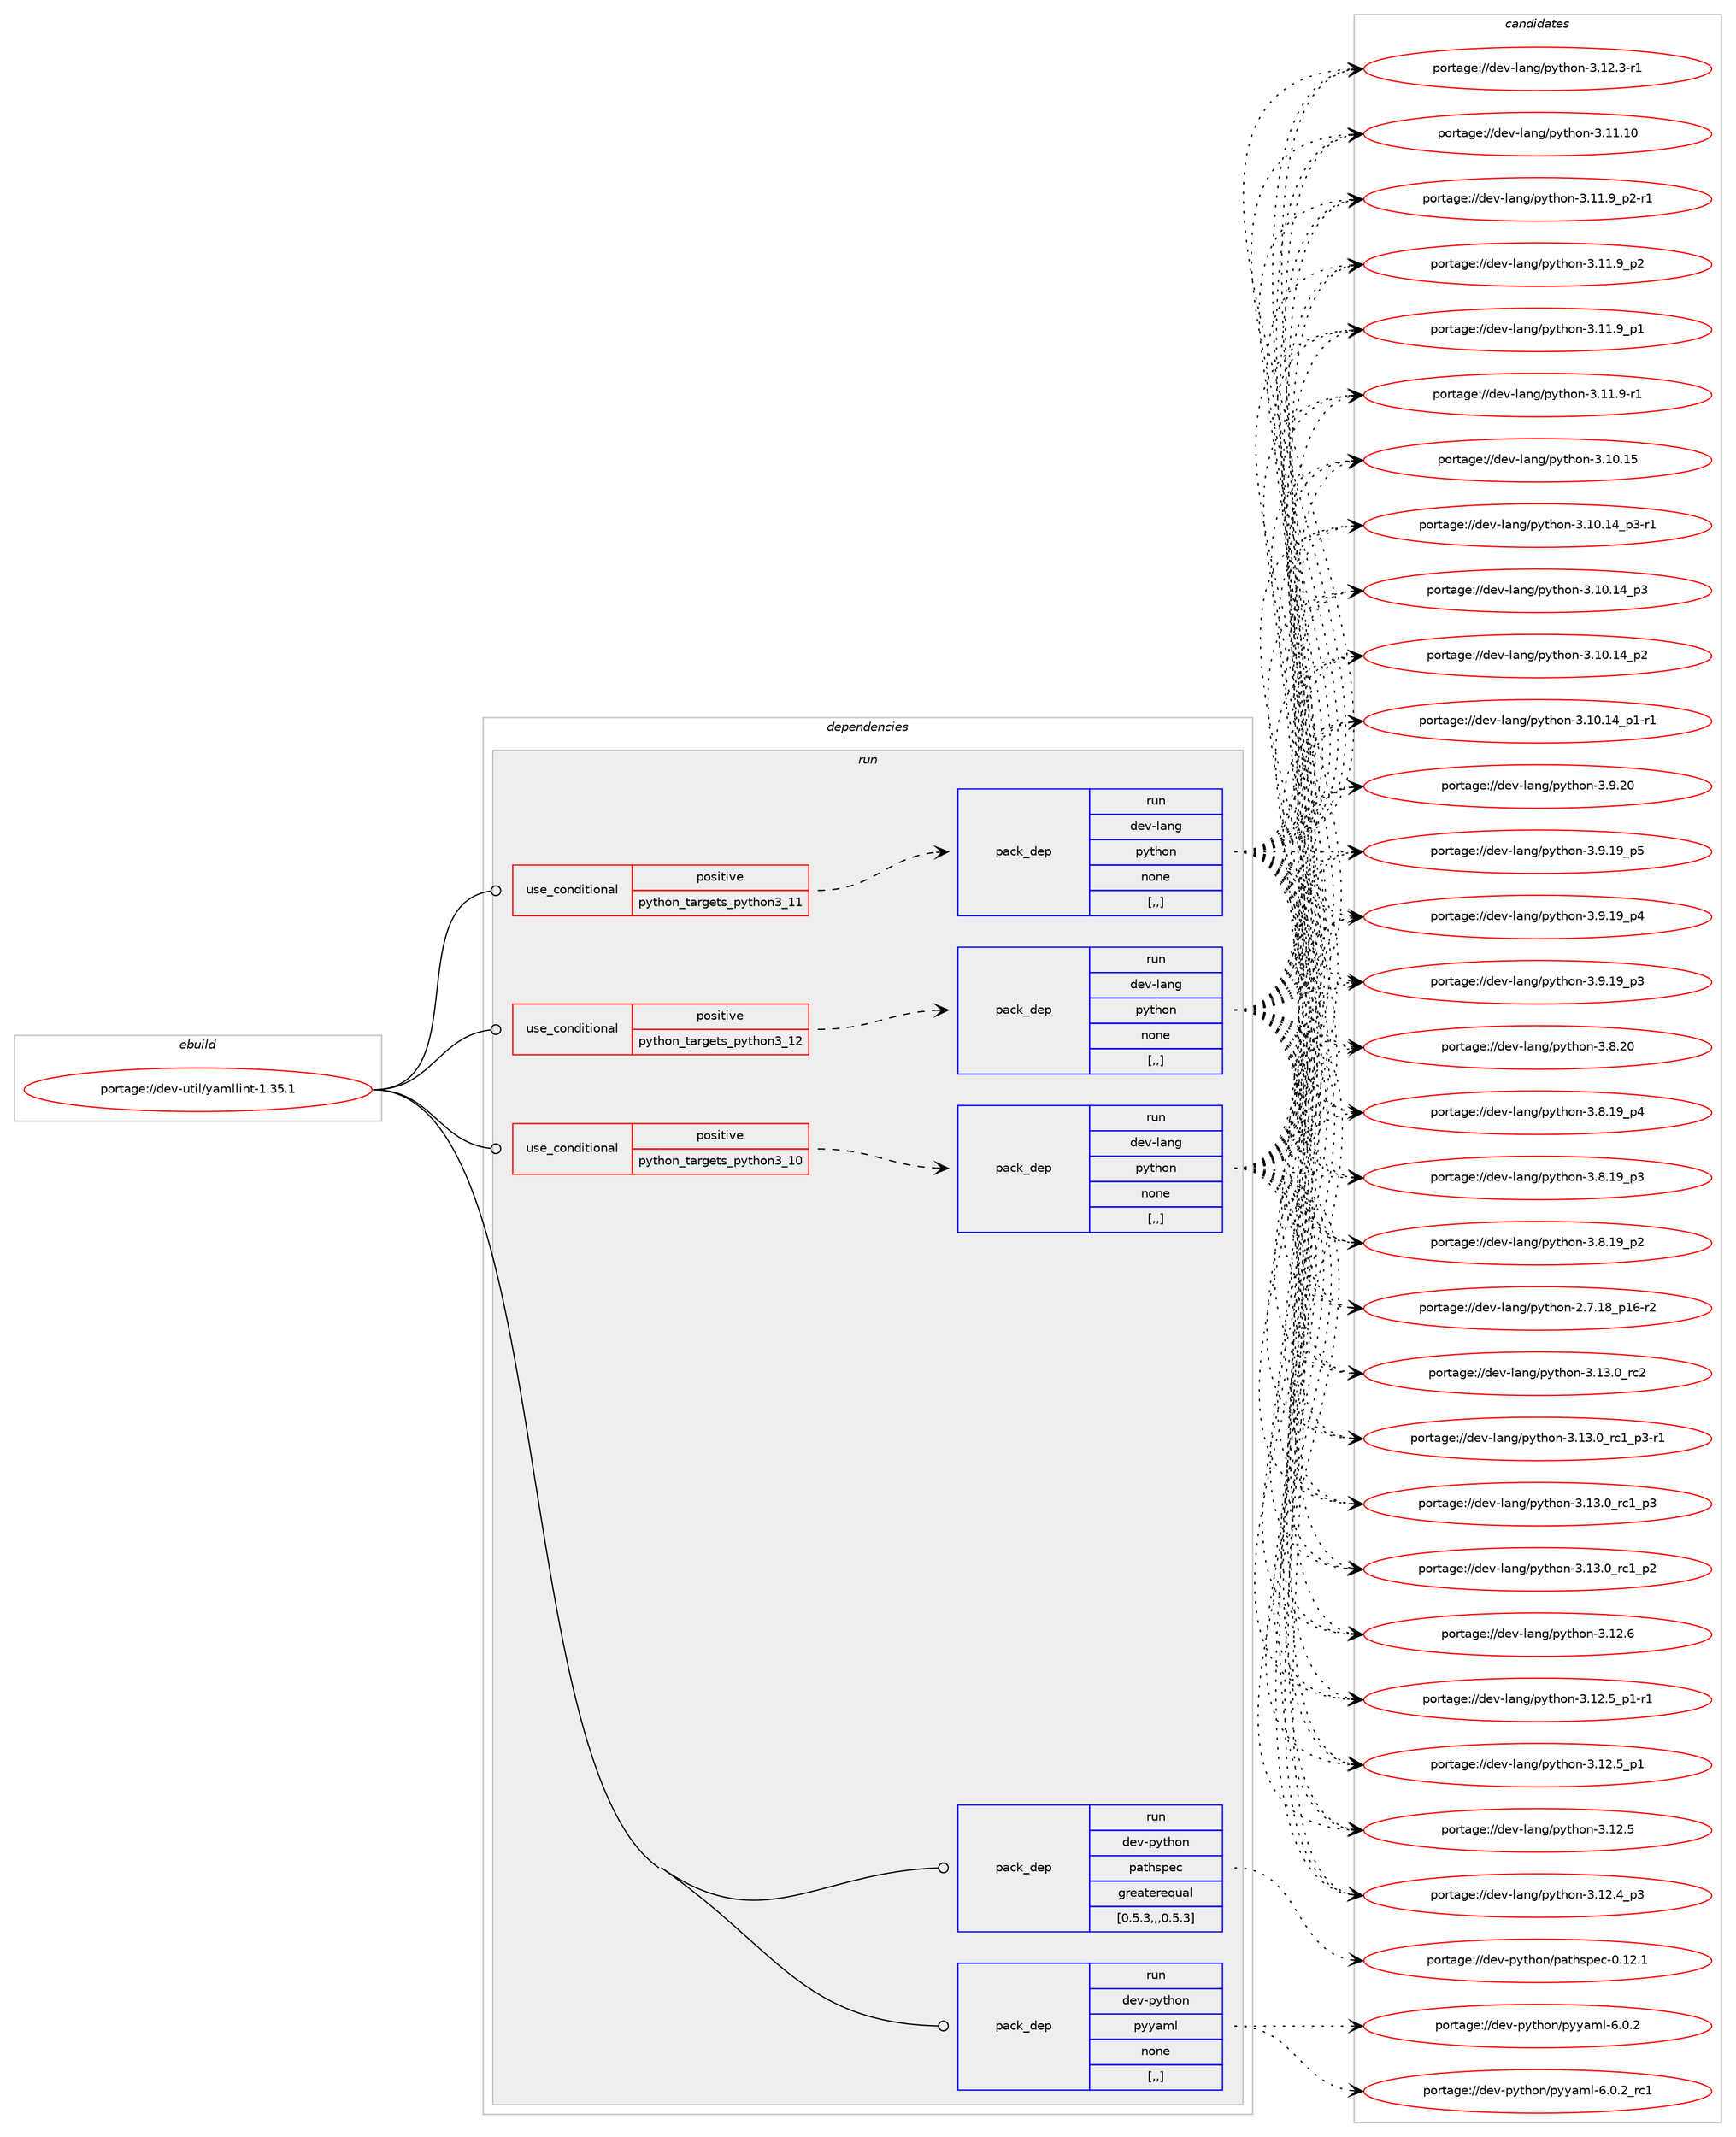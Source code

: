 digraph prolog {

# *************
# Graph options
# *************

newrank=true;
concentrate=true;
compound=true;
graph [rankdir=LR,fontname=Helvetica,fontsize=10,ranksep=1.5];#, ranksep=2.5, nodesep=0.2];
edge  [arrowhead=vee];
node  [fontname=Helvetica,fontsize=10];

# **********
# The ebuild
# **********

subgraph cluster_leftcol {
color=gray;
label=<<i>ebuild</i>>;
id [label="portage://dev-util/yamllint-1.35.1", color=red, width=4, href="../dev-util/yamllint-1.35.1.svg"];
}

# ****************
# The dependencies
# ****************

subgraph cluster_midcol {
color=gray;
label=<<i>dependencies</i>>;
subgraph cluster_compile {
fillcolor="#eeeeee";
style=filled;
label=<<i>compile</i>>;
}
subgraph cluster_compileandrun {
fillcolor="#eeeeee";
style=filled;
label=<<i>compile and run</i>>;
}
subgraph cluster_run {
fillcolor="#eeeeee";
style=filled;
label=<<i>run</i>>;
subgraph cond193311 {
dependency717229 [label=<<TABLE BORDER="0" CELLBORDER="1" CELLSPACING="0" CELLPADDING="4"><TR><TD ROWSPAN="3" CELLPADDING="10">use_conditional</TD></TR><TR><TD>positive</TD></TR><TR><TD>python_targets_python3_10</TD></TR></TABLE>>, shape=none, color=red];
subgraph pack518874 {
dependency717230 [label=<<TABLE BORDER="0" CELLBORDER="1" CELLSPACING="0" CELLPADDING="4" WIDTH="220"><TR><TD ROWSPAN="6" CELLPADDING="30">pack_dep</TD></TR><TR><TD WIDTH="110">run</TD></TR><TR><TD>dev-lang</TD></TR><TR><TD>python</TD></TR><TR><TD>none</TD></TR><TR><TD>[,,]</TD></TR></TABLE>>, shape=none, color=blue];
}
dependency717229:e -> dependency717230:w [weight=20,style="dashed",arrowhead="vee"];
}
id:e -> dependency717229:w [weight=20,style="solid",arrowhead="odot"];
subgraph cond193312 {
dependency717231 [label=<<TABLE BORDER="0" CELLBORDER="1" CELLSPACING="0" CELLPADDING="4"><TR><TD ROWSPAN="3" CELLPADDING="10">use_conditional</TD></TR><TR><TD>positive</TD></TR><TR><TD>python_targets_python3_11</TD></TR></TABLE>>, shape=none, color=red];
subgraph pack518875 {
dependency717232 [label=<<TABLE BORDER="0" CELLBORDER="1" CELLSPACING="0" CELLPADDING="4" WIDTH="220"><TR><TD ROWSPAN="6" CELLPADDING="30">pack_dep</TD></TR><TR><TD WIDTH="110">run</TD></TR><TR><TD>dev-lang</TD></TR><TR><TD>python</TD></TR><TR><TD>none</TD></TR><TR><TD>[,,]</TD></TR></TABLE>>, shape=none, color=blue];
}
dependency717231:e -> dependency717232:w [weight=20,style="dashed",arrowhead="vee"];
}
id:e -> dependency717231:w [weight=20,style="solid",arrowhead="odot"];
subgraph cond193313 {
dependency717233 [label=<<TABLE BORDER="0" CELLBORDER="1" CELLSPACING="0" CELLPADDING="4"><TR><TD ROWSPAN="3" CELLPADDING="10">use_conditional</TD></TR><TR><TD>positive</TD></TR><TR><TD>python_targets_python3_12</TD></TR></TABLE>>, shape=none, color=red];
subgraph pack518876 {
dependency717234 [label=<<TABLE BORDER="0" CELLBORDER="1" CELLSPACING="0" CELLPADDING="4" WIDTH="220"><TR><TD ROWSPAN="6" CELLPADDING="30">pack_dep</TD></TR><TR><TD WIDTH="110">run</TD></TR><TR><TD>dev-lang</TD></TR><TR><TD>python</TD></TR><TR><TD>none</TD></TR><TR><TD>[,,]</TD></TR></TABLE>>, shape=none, color=blue];
}
dependency717233:e -> dependency717234:w [weight=20,style="dashed",arrowhead="vee"];
}
id:e -> dependency717233:w [weight=20,style="solid",arrowhead="odot"];
subgraph pack518877 {
dependency717235 [label=<<TABLE BORDER="0" CELLBORDER="1" CELLSPACING="0" CELLPADDING="4" WIDTH="220"><TR><TD ROWSPAN="6" CELLPADDING="30">pack_dep</TD></TR><TR><TD WIDTH="110">run</TD></TR><TR><TD>dev-python</TD></TR><TR><TD>pathspec</TD></TR><TR><TD>greaterequal</TD></TR><TR><TD>[0.5.3,,,0.5.3]</TD></TR></TABLE>>, shape=none, color=blue];
}
id:e -> dependency717235:w [weight=20,style="solid",arrowhead="odot"];
subgraph pack518878 {
dependency717236 [label=<<TABLE BORDER="0" CELLBORDER="1" CELLSPACING="0" CELLPADDING="4" WIDTH="220"><TR><TD ROWSPAN="6" CELLPADDING="30">pack_dep</TD></TR><TR><TD WIDTH="110">run</TD></TR><TR><TD>dev-python</TD></TR><TR><TD>pyyaml</TD></TR><TR><TD>none</TD></TR><TR><TD>[,,]</TD></TR></TABLE>>, shape=none, color=blue];
}
id:e -> dependency717236:w [weight=20,style="solid",arrowhead="odot"];
}
}

# **************
# The candidates
# **************

subgraph cluster_choices {
rank=same;
color=gray;
label=<<i>candidates</i>>;

subgraph choice518874 {
color=black;
nodesep=1;
choice10010111845108971101034711212111610411111045514649514648951149950 [label="portage://dev-lang/python-3.13.0_rc2", color=red, width=4,href="../dev-lang/python-3.13.0_rc2.svg"];
choice1001011184510897110103471121211161041111104551464951464895114994995112514511449 [label="portage://dev-lang/python-3.13.0_rc1_p3-r1", color=red, width=4,href="../dev-lang/python-3.13.0_rc1_p3-r1.svg"];
choice100101118451089711010347112121116104111110455146495146489511499499511251 [label="portage://dev-lang/python-3.13.0_rc1_p3", color=red, width=4,href="../dev-lang/python-3.13.0_rc1_p3.svg"];
choice100101118451089711010347112121116104111110455146495146489511499499511250 [label="portage://dev-lang/python-3.13.0_rc1_p2", color=red, width=4,href="../dev-lang/python-3.13.0_rc1_p2.svg"];
choice10010111845108971101034711212111610411111045514649504654 [label="portage://dev-lang/python-3.12.6", color=red, width=4,href="../dev-lang/python-3.12.6.svg"];
choice1001011184510897110103471121211161041111104551464950465395112494511449 [label="portage://dev-lang/python-3.12.5_p1-r1", color=red, width=4,href="../dev-lang/python-3.12.5_p1-r1.svg"];
choice100101118451089711010347112121116104111110455146495046539511249 [label="portage://dev-lang/python-3.12.5_p1", color=red, width=4,href="../dev-lang/python-3.12.5_p1.svg"];
choice10010111845108971101034711212111610411111045514649504653 [label="portage://dev-lang/python-3.12.5", color=red, width=4,href="../dev-lang/python-3.12.5.svg"];
choice100101118451089711010347112121116104111110455146495046529511251 [label="portage://dev-lang/python-3.12.4_p3", color=red, width=4,href="../dev-lang/python-3.12.4_p3.svg"];
choice100101118451089711010347112121116104111110455146495046514511449 [label="portage://dev-lang/python-3.12.3-r1", color=red, width=4,href="../dev-lang/python-3.12.3-r1.svg"];
choice1001011184510897110103471121211161041111104551464949464948 [label="portage://dev-lang/python-3.11.10", color=red, width=4,href="../dev-lang/python-3.11.10.svg"];
choice1001011184510897110103471121211161041111104551464949465795112504511449 [label="portage://dev-lang/python-3.11.9_p2-r1", color=red, width=4,href="../dev-lang/python-3.11.9_p2-r1.svg"];
choice100101118451089711010347112121116104111110455146494946579511250 [label="portage://dev-lang/python-3.11.9_p2", color=red, width=4,href="../dev-lang/python-3.11.9_p2.svg"];
choice100101118451089711010347112121116104111110455146494946579511249 [label="portage://dev-lang/python-3.11.9_p1", color=red, width=4,href="../dev-lang/python-3.11.9_p1.svg"];
choice100101118451089711010347112121116104111110455146494946574511449 [label="portage://dev-lang/python-3.11.9-r1", color=red, width=4,href="../dev-lang/python-3.11.9-r1.svg"];
choice1001011184510897110103471121211161041111104551464948464953 [label="portage://dev-lang/python-3.10.15", color=red, width=4,href="../dev-lang/python-3.10.15.svg"];
choice100101118451089711010347112121116104111110455146494846495295112514511449 [label="portage://dev-lang/python-3.10.14_p3-r1", color=red, width=4,href="../dev-lang/python-3.10.14_p3-r1.svg"];
choice10010111845108971101034711212111610411111045514649484649529511251 [label="portage://dev-lang/python-3.10.14_p3", color=red, width=4,href="../dev-lang/python-3.10.14_p3.svg"];
choice10010111845108971101034711212111610411111045514649484649529511250 [label="portage://dev-lang/python-3.10.14_p2", color=red, width=4,href="../dev-lang/python-3.10.14_p2.svg"];
choice100101118451089711010347112121116104111110455146494846495295112494511449 [label="portage://dev-lang/python-3.10.14_p1-r1", color=red, width=4,href="../dev-lang/python-3.10.14_p1-r1.svg"];
choice10010111845108971101034711212111610411111045514657465048 [label="portage://dev-lang/python-3.9.20", color=red, width=4,href="../dev-lang/python-3.9.20.svg"];
choice100101118451089711010347112121116104111110455146574649579511253 [label="portage://dev-lang/python-3.9.19_p5", color=red, width=4,href="../dev-lang/python-3.9.19_p5.svg"];
choice100101118451089711010347112121116104111110455146574649579511252 [label="portage://dev-lang/python-3.9.19_p4", color=red, width=4,href="../dev-lang/python-3.9.19_p4.svg"];
choice100101118451089711010347112121116104111110455146574649579511251 [label="portage://dev-lang/python-3.9.19_p3", color=red, width=4,href="../dev-lang/python-3.9.19_p3.svg"];
choice10010111845108971101034711212111610411111045514656465048 [label="portage://dev-lang/python-3.8.20", color=red, width=4,href="../dev-lang/python-3.8.20.svg"];
choice100101118451089711010347112121116104111110455146564649579511252 [label="portage://dev-lang/python-3.8.19_p4", color=red, width=4,href="../dev-lang/python-3.8.19_p4.svg"];
choice100101118451089711010347112121116104111110455146564649579511251 [label="portage://dev-lang/python-3.8.19_p3", color=red, width=4,href="../dev-lang/python-3.8.19_p3.svg"];
choice100101118451089711010347112121116104111110455146564649579511250 [label="portage://dev-lang/python-3.8.19_p2", color=red, width=4,href="../dev-lang/python-3.8.19_p2.svg"];
choice100101118451089711010347112121116104111110455046554649569511249544511450 [label="portage://dev-lang/python-2.7.18_p16-r2", color=red, width=4,href="../dev-lang/python-2.7.18_p16-r2.svg"];
dependency717230:e -> choice10010111845108971101034711212111610411111045514649514648951149950:w [style=dotted,weight="100"];
dependency717230:e -> choice1001011184510897110103471121211161041111104551464951464895114994995112514511449:w [style=dotted,weight="100"];
dependency717230:e -> choice100101118451089711010347112121116104111110455146495146489511499499511251:w [style=dotted,weight="100"];
dependency717230:e -> choice100101118451089711010347112121116104111110455146495146489511499499511250:w [style=dotted,weight="100"];
dependency717230:e -> choice10010111845108971101034711212111610411111045514649504654:w [style=dotted,weight="100"];
dependency717230:e -> choice1001011184510897110103471121211161041111104551464950465395112494511449:w [style=dotted,weight="100"];
dependency717230:e -> choice100101118451089711010347112121116104111110455146495046539511249:w [style=dotted,weight="100"];
dependency717230:e -> choice10010111845108971101034711212111610411111045514649504653:w [style=dotted,weight="100"];
dependency717230:e -> choice100101118451089711010347112121116104111110455146495046529511251:w [style=dotted,weight="100"];
dependency717230:e -> choice100101118451089711010347112121116104111110455146495046514511449:w [style=dotted,weight="100"];
dependency717230:e -> choice1001011184510897110103471121211161041111104551464949464948:w [style=dotted,weight="100"];
dependency717230:e -> choice1001011184510897110103471121211161041111104551464949465795112504511449:w [style=dotted,weight="100"];
dependency717230:e -> choice100101118451089711010347112121116104111110455146494946579511250:w [style=dotted,weight="100"];
dependency717230:e -> choice100101118451089711010347112121116104111110455146494946579511249:w [style=dotted,weight="100"];
dependency717230:e -> choice100101118451089711010347112121116104111110455146494946574511449:w [style=dotted,weight="100"];
dependency717230:e -> choice1001011184510897110103471121211161041111104551464948464953:w [style=dotted,weight="100"];
dependency717230:e -> choice100101118451089711010347112121116104111110455146494846495295112514511449:w [style=dotted,weight="100"];
dependency717230:e -> choice10010111845108971101034711212111610411111045514649484649529511251:w [style=dotted,weight="100"];
dependency717230:e -> choice10010111845108971101034711212111610411111045514649484649529511250:w [style=dotted,weight="100"];
dependency717230:e -> choice100101118451089711010347112121116104111110455146494846495295112494511449:w [style=dotted,weight="100"];
dependency717230:e -> choice10010111845108971101034711212111610411111045514657465048:w [style=dotted,weight="100"];
dependency717230:e -> choice100101118451089711010347112121116104111110455146574649579511253:w [style=dotted,weight="100"];
dependency717230:e -> choice100101118451089711010347112121116104111110455146574649579511252:w [style=dotted,weight="100"];
dependency717230:e -> choice100101118451089711010347112121116104111110455146574649579511251:w [style=dotted,weight="100"];
dependency717230:e -> choice10010111845108971101034711212111610411111045514656465048:w [style=dotted,weight="100"];
dependency717230:e -> choice100101118451089711010347112121116104111110455146564649579511252:w [style=dotted,weight="100"];
dependency717230:e -> choice100101118451089711010347112121116104111110455146564649579511251:w [style=dotted,weight="100"];
dependency717230:e -> choice100101118451089711010347112121116104111110455146564649579511250:w [style=dotted,weight="100"];
dependency717230:e -> choice100101118451089711010347112121116104111110455046554649569511249544511450:w [style=dotted,weight="100"];
}
subgraph choice518875 {
color=black;
nodesep=1;
choice10010111845108971101034711212111610411111045514649514648951149950 [label="portage://dev-lang/python-3.13.0_rc2", color=red, width=4,href="../dev-lang/python-3.13.0_rc2.svg"];
choice1001011184510897110103471121211161041111104551464951464895114994995112514511449 [label="portage://dev-lang/python-3.13.0_rc1_p3-r1", color=red, width=4,href="../dev-lang/python-3.13.0_rc1_p3-r1.svg"];
choice100101118451089711010347112121116104111110455146495146489511499499511251 [label="portage://dev-lang/python-3.13.0_rc1_p3", color=red, width=4,href="../dev-lang/python-3.13.0_rc1_p3.svg"];
choice100101118451089711010347112121116104111110455146495146489511499499511250 [label="portage://dev-lang/python-3.13.0_rc1_p2", color=red, width=4,href="../dev-lang/python-3.13.0_rc1_p2.svg"];
choice10010111845108971101034711212111610411111045514649504654 [label="portage://dev-lang/python-3.12.6", color=red, width=4,href="../dev-lang/python-3.12.6.svg"];
choice1001011184510897110103471121211161041111104551464950465395112494511449 [label="portage://dev-lang/python-3.12.5_p1-r1", color=red, width=4,href="../dev-lang/python-3.12.5_p1-r1.svg"];
choice100101118451089711010347112121116104111110455146495046539511249 [label="portage://dev-lang/python-3.12.5_p1", color=red, width=4,href="../dev-lang/python-3.12.5_p1.svg"];
choice10010111845108971101034711212111610411111045514649504653 [label="portage://dev-lang/python-3.12.5", color=red, width=4,href="../dev-lang/python-3.12.5.svg"];
choice100101118451089711010347112121116104111110455146495046529511251 [label="portage://dev-lang/python-3.12.4_p3", color=red, width=4,href="../dev-lang/python-3.12.4_p3.svg"];
choice100101118451089711010347112121116104111110455146495046514511449 [label="portage://dev-lang/python-3.12.3-r1", color=red, width=4,href="../dev-lang/python-3.12.3-r1.svg"];
choice1001011184510897110103471121211161041111104551464949464948 [label="portage://dev-lang/python-3.11.10", color=red, width=4,href="../dev-lang/python-3.11.10.svg"];
choice1001011184510897110103471121211161041111104551464949465795112504511449 [label="portage://dev-lang/python-3.11.9_p2-r1", color=red, width=4,href="../dev-lang/python-3.11.9_p2-r1.svg"];
choice100101118451089711010347112121116104111110455146494946579511250 [label="portage://dev-lang/python-3.11.9_p2", color=red, width=4,href="../dev-lang/python-3.11.9_p2.svg"];
choice100101118451089711010347112121116104111110455146494946579511249 [label="portage://dev-lang/python-3.11.9_p1", color=red, width=4,href="../dev-lang/python-3.11.9_p1.svg"];
choice100101118451089711010347112121116104111110455146494946574511449 [label="portage://dev-lang/python-3.11.9-r1", color=red, width=4,href="../dev-lang/python-3.11.9-r1.svg"];
choice1001011184510897110103471121211161041111104551464948464953 [label="portage://dev-lang/python-3.10.15", color=red, width=4,href="../dev-lang/python-3.10.15.svg"];
choice100101118451089711010347112121116104111110455146494846495295112514511449 [label="portage://dev-lang/python-3.10.14_p3-r1", color=red, width=4,href="../dev-lang/python-3.10.14_p3-r1.svg"];
choice10010111845108971101034711212111610411111045514649484649529511251 [label="portage://dev-lang/python-3.10.14_p3", color=red, width=4,href="../dev-lang/python-3.10.14_p3.svg"];
choice10010111845108971101034711212111610411111045514649484649529511250 [label="portage://dev-lang/python-3.10.14_p2", color=red, width=4,href="../dev-lang/python-3.10.14_p2.svg"];
choice100101118451089711010347112121116104111110455146494846495295112494511449 [label="portage://dev-lang/python-3.10.14_p1-r1", color=red, width=4,href="../dev-lang/python-3.10.14_p1-r1.svg"];
choice10010111845108971101034711212111610411111045514657465048 [label="portage://dev-lang/python-3.9.20", color=red, width=4,href="../dev-lang/python-3.9.20.svg"];
choice100101118451089711010347112121116104111110455146574649579511253 [label="portage://dev-lang/python-3.9.19_p5", color=red, width=4,href="../dev-lang/python-3.9.19_p5.svg"];
choice100101118451089711010347112121116104111110455146574649579511252 [label="portage://dev-lang/python-3.9.19_p4", color=red, width=4,href="../dev-lang/python-3.9.19_p4.svg"];
choice100101118451089711010347112121116104111110455146574649579511251 [label="portage://dev-lang/python-3.9.19_p3", color=red, width=4,href="../dev-lang/python-3.9.19_p3.svg"];
choice10010111845108971101034711212111610411111045514656465048 [label="portage://dev-lang/python-3.8.20", color=red, width=4,href="../dev-lang/python-3.8.20.svg"];
choice100101118451089711010347112121116104111110455146564649579511252 [label="portage://dev-lang/python-3.8.19_p4", color=red, width=4,href="../dev-lang/python-3.8.19_p4.svg"];
choice100101118451089711010347112121116104111110455146564649579511251 [label="portage://dev-lang/python-3.8.19_p3", color=red, width=4,href="../dev-lang/python-3.8.19_p3.svg"];
choice100101118451089711010347112121116104111110455146564649579511250 [label="portage://dev-lang/python-3.8.19_p2", color=red, width=4,href="../dev-lang/python-3.8.19_p2.svg"];
choice100101118451089711010347112121116104111110455046554649569511249544511450 [label="portage://dev-lang/python-2.7.18_p16-r2", color=red, width=4,href="../dev-lang/python-2.7.18_p16-r2.svg"];
dependency717232:e -> choice10010111845108971101034711212111610411111045514649514648951149950:w [style=dotted,weight="100"];
dependency717232:e -> choice1001011184510897110103471121211161041111104551464951464895114994995112514511449:w [style=dotted,weight="100"];
dependency717232:e -> choice100101118451089711010347112121116104111110455146495146489511499499511251:w [style=dotted,weight="100"];
dependency717232:e -> choice100101118451089711010347112121116104111110455146495146489511499499511250:w [style=dotted,weight="100"];
dependency717232:e -> choice10010111845108971101034711212111610411111045514649504654:w [style=dotted,weight="100"];
dependency717232:e -> choice1001011184510897110103471121211161041111104551464950465395112494511449:w [style=dotted,weight="100"];
dependency717232:e -> choice100101118451089711010347112121116104111110455146495046539511249:w [style=dotted,weight="100"];
dependency717232:e -> choice10010111845108971101034711212111610411111045514649504653:w [style=dotted,weight="100"];
dependency717232:e -> choice100101118451089711010347112121116104111110455146495046529511251:w [style=dotted,weight="100"];
dependency717232:e -> choice100101118451089711010347112121116104111110455146495046514511449:w [style=dotted,weight="100"];
dependency717232:e -> choice1001011184510897110103471121211161041111104551464949464948:w [style=dotted,weight="100"];
dependency717232:e -> choice1001011184510897110103471121211161041111104551464949465795112504511449:w [style=dotted,weight="100"];
dependency717232:e -> choice100101118451089711010347112121116104111110455146494946579511250:w [style=dotted,weight="100"];
dependency717232:e -> choice100101118451089711010347112121116104111110455146494946579511249:w [style=dotted,weight="100"];
dependency717232:e -> choice100101118451089711010347112121116104111110455146494946574511449:w [style=dotted,weight="100"];
dependency717232:e -> choice1001011184510897110103471121211161041111104551464948464953:w [style=dotted,weight="100"];
dependency717232:e -> choice100101118451089711010347112121116104111110455146494846495295112514511449:w [style=dotted,weight="100"];
dependency717232:e -> choice10010111845108971101034711212111610411111045514649484649529511251:w [style=dotted,weight="100"];
dependency717232:e -> choice10010111845108971101034711212111610411111045514649484649529511250:w [style=dotted,weight="100"];
dependency717232:e -> choice100101118451089711010347112121116104111110455146494846495295112494511449:w [style=dotted,weight="100"];
dependency717232:e -> choice10010111845108971101034711212111610411111045514657465048:w [style=dotted,weight="100"];
dependency717232:e -> choice100101118451089711010347112121116104111110455146574649579511253:w [style=dotted,weight="100"];
dependency717232:e -> choice100101118451089711010347112121116104111110455146574649579511252:w [style=dotted,weight="100"];
dependency717232:e -> choice100101118451089711010347112121116104111110455146574649579511251:w [style=dotted,weight="100"];
dependency717232:e -> choice10010111845108971101034711212111610411111045514656465048:w [style=dotted,weight="100"];
dependency717232:e -> choice100101118451089711010347112121116104111110455146564649579511252:w [style=dotted,weight="100"];
dependency717232:e -> choice100101118451089711010347112121116104111110455146564649579511251:w [style=dotted,weight="100"];
dependency717232:e -> choice100101118451089711010347112121116104111110455146564649579511250:w [style=dotted,weight="100"];
dependency717232:e -> choice100101118451089711010347112121116104111110455046554649569511249544511450:w [style=dotted,weight="100"];
}
subgraph choice518876 {
color=black;
nodesep=1;
choice10010111845108971101034711212111610411111045514649514648951149950 [label="portage://dev-lang/python-3.13.0_rc2", color=red, width=4,href="../dev-lang/python-3.13.0_rc2.svg"];
choice1001011184510897110103471121211161041111104551464951464895114994995112514511449 [label="portage://dev-lang/python-3.13.0_rc1_p3-r1", color=red, width=4,href="../dev-lang/python-3.13.0_rc1_p3-r1.svg"];
choice100101118451089711010347112121116104111110455146495146489511499499511251 [label="portage://dev-lang/python-3.13.0_rc1_p3", color=red, width=4,href="../dev-lang/python-3.13.0_rc1_p3.svg"];
choice100101118451089711010347112121116104111110455146495146489511499499511250 [label="portage://dev-lang/python-3.13.0_rc1_p2", color=red, width=4,href="../dev-lang/python-3.13.0_rc1_p2.svg"];
choice10010111845108971101034711212111610411111045514649504654 [label="portage://dev-lang/python-3.12.6", color=red, width=4,href="../dev-lang/python-3.12.6.svg"];
choice1001011184510897110103471121211161041111104551464950465395112494511449 [label="portage://dev-lang/python-3.12.5_p1-r1", color=red, width=4,href="../dev-lang/python-3.12.5_p1-r1.svg"];
choice100101118451089711010347112121116104111110455146495046539511249 [label="portage://dev-lang/python-3.12.5_p1", color=red, width=4,href="../dev-lang/python-3.12.5_p1.svg"];
choice10010111845108971101034711212111610411111045514649504653 [label="portage://dev-lang/python-3.12.5", color=red, width=4,href="../dev-lang/python-3.12.5.svg"];
choice100101118451089711010347112121116104111110455146495046529511251 [label="portage://dev-lang/python-3.12.4_p3", color=red, width=4,href="../dev-lang/python-3.12.4_p3.svg"];
choice100101118451089711010347112121116104111110455146495046514511449 [label="portage://dev-lang/python-3.12.3-r1", color=red, width=4,href="../dev-lang/python-3.12.3-r1.svg"];
choice1001011184510897110103471121211161041111104551464949464948 [label="portage://dev-lang/python-3.11.10", color=red, width=4,href="../dev-lang/python-3.11.10.svg"];
choice1001011184510897110103471121211161041111104551464949465795112504511449 [label="portage://dev-lang/python-3.11.9_p2-r1", color=red, width=4,href="../dev-lang/python-3.11.9_p2-r1.svg"];
choice100101118451089711010347112121116104111110455146494946579511250 [label="portage://dev-lang/python-3.11.9_p2", color=red, width=4,href="../dev-lang/python-3.11.9_p2.svg"];
choice100101118451089711010347112121116104111110455146494946579511249 [label="portage://dev-lang/python-3.11.9_p1", color=red, width=4,href="../dev-lang/python-3.11.9_p1.svg"];
choice100101118451089711010347112121116104111110455146494946574511449 [label="portage://dev-lang/python-3.11.9-r1", color=red, width=4,href="../dev-lang/python-3.11.9-r1.svg"];
choice1001011184510897110103471121211161041111104551464948464953 [label="portage://dev-lang/python-3.10.15", color=red, width=4,href="../dev-lang/python-3.10.15.svg"];
choice100101118451089711010347112121116104111110455146494846495295112514511449 [label="portage://dev-lang/python-3.10.14_p3-r1", color=red, width=4,href="../dev-lang/python-3.10.14_p3-r1.svg"];
choice10010111845108971101034711212111610411111045514649484649529511251 [label="portage://dev-lang/python-3.10.14_p3", color=red, width=4,href="../dev-lang/python-3.10.14_p3.svg"];
choice10010111845108971101034711212111610411111045514649484649529511250 [label="portage://dev-lang/python-3.10.14_p2", color=red, width=4,href="../dev-lang/python-3.10.14_p2.svg"];
choice100101118451089711010347112121116104111110455146494846495295112494511449 [label="portage://dev-lang/python-3.10.14_p1-r1", color=red, width=4,href="../dev-lang/python-3.10.14_p1-r1.svg"];
choice10010111845108971101034711212111610411111045514657465048 [label="portage://dev-lang/python-3.9.20", color=red, width=4,href="../dev-lang/python-3.9.20.svg"];
choice100101118451089711010347112121116104111110455146574649579511253 [label="portage://dev-lang/python-3.9.19_p5", color=red, width=4,href="../dev-lang/python-3.9.19_p5.svg"];
choice100101118451089711010347112121116104111110455146574649579511252 [label="portage://dev-lang/python-3.9.19_p4", color=red, width=4,href="../dev-lang/python-3.9.19_p4.svg"];
choice100101118451089711010347112121116104111110455146574649579511251 [label="portage://dev-lang/python-3.9.19_p3", color=red, width=4,href="../dev-lang/python-3.9.19_p3.svg"];
choice10010111845108971101034711212111610411111045514656465048 [label="portage://dev-lang/python-3.8.20", color=red, width=4,href="../dev-lang/python-3.8.20.svg"];
choice100101118451089711010347112121116104111110455146564649579511252 [label="portage://dev-lang/python-3.8.19_p4", color=red, width=4,href="../dev-lang/python-3.8.19_p4.svg"];
choice100101118451089711010347112121116104111110455146564649579511251 [label="portage://dev-lang/python-3.8.19_p3", color=red, width=4,href="../dev-lang/python-3.8.19_p3.svg"];
choice100101118451089711010347112121116104111110455146564649579511250 [label="portage://dev-lang/python-3.8.19_p2", color=red, width=4,href="../dev-lang/python-3.8.19_p2.svg"];
choice100101118451089711010347112121116104111110455046554649569511249544511450 [label="portage://dev-lang/python-2.7.18_p16-r2", color=red, width=4,href="../dev-lang/python-2.7.18_p16-r2.svg"];
dependency717234:e -> choice10010111845108971101034711212111610411111045514649514648951149950:w [style=dotted,weight="100"];
dependency717234:e -> choice1001011184510897110103471121211161041111104551464951464895114994995112514511449:w [style=dotted,weight="100"];
dependency717234:e -> choice100101118451089711010347112121116104111110455146495146489511499499511251:w [style=dotted,weight="100"];
dependency717234:e -> choice100101118451089711010347112121116104111110455146495146489511499499511250:w [style=dotted,weight="100"];
dependency717234:e -> choice10010111845108971101034711212111610411111045514649504654:w [style=dotted,weight="100"];
dependency717234:e -> choice1001011184510897110103471121211161041111104551464950465395112494511449:w [style=dotted,weight="100"];
dependency717234:e -> choice100101118451089711010347112121116104111110455146495046539511249:w [style=dotted,weight="100"];
dependency717234:e -> choice10010111845108971101034711212111610411111045514649504653:w [style=dotted,weight="100"];
dependency717234:e -> choice100101118451089711010347112121116104111110455146495046529511251:w [style=dotted,weight="100"];
dependency717234:e -> choice100101118451089711010347112121116104111110455146495046514511449:w [style=dotted,weight="100"];
dependency717234:e -> choice1001011184510897110103471121211161041111104551464949464948:w [style=dotted,weight="100"];
dependency717234:e -> choice1001011184510897110103471121211161041111104551464949465795112504511449:w [style=dotted,weight="100"];
dependency717234:e -> choice100101118451089711010347112121116104111110455146494946579511250:w [style=dotted,weight="100"];
dependency717234:e -> choice100101118451089711010347112121116104111110455146494946579511249:w [style=dotted,weight="100"];
dependency717234:e -> choice100101118451089711010347112121116104111110455146494946574511449:w [style=dotted,weight="100"];
dependency717234:e -> choice1001011184510897110103471121211161041111104551464948464953:w [style=dotted,weight="100"];
dependency717234:e -> choice100101118451089711010347112121116104111110455146494846495295112514511449:w [style=dotted,weight="100"];
dependency717234:e -> choice10010111845108971101034711212111610411111045514649484649529511251:w [style=dotted,weight="100"];
dependency717234:e -> choice10010111845108971101034711212111610411111045514649484649529511250:w [style=dotted,weight="100"];
dependency717234:e -> choice100101118451089711010347112121116104111110455146494846495295112494511449:w [style=dotted,weight="100"];
dependency717234:e -> choice10010111845108971101034711212111610411111045514657465048:w [style=dotted,weight="100"];
dependency717234:e -> choice100101118451089711010347112121116104111110455146574649579511253:w [style=dotted,weight="100"];
dependency717234:e -> choice100101118451089711010347112121116104111110455146574649579511252:w [style=dotted,weight="100"];
dependency717234:e -> choice100101118451089711010347112121116104111110455146574649579511251:w [style=dotted,weight="100"];
dependency717234:e -> choice10010111845108971101034711212111610411111045514656465048:w [style=dotted,weight="100"];
dependency717234:e -> choice100101118451089711010347112121116104111110455146564649579511252:w [style=dotted,weight="100"];
dependency717234:e -> choice100101118451089711010347112121116104111110455146564649579511251:w [style=dotted,weight="100"];
dependency717234:e -> choice100101118451089711010347112121116104111110455146564649579511250:w [style=dotted,weight="100"];
dependency717234:e -> choice100101118451089711010347112121116104111110455046554649569511249544511450:w [style=dotted,weight="100"];
}
subgraph choice518877 {
color=black;
nodesep=1;
choice1001011184511212111610411111047112971161041151121019945484649504649 [label="portage://dev-python/pathspec-0.12.1", color=red, width=4,href="../dev-python/pathspec-0.12.1.svg"];
dependency717235:e -> choice1001011184511212111610411111047112971161041151121019945484649504649:w [style=dotted,weight="100"];
}
subgraph choice518878 {
color=black;
nodesep=1;
choice100101118451121211161041111104711212112197109108455446484650951149949 [label="portage://dev-python/pyyaml-6.0.2_rc1", color=red, width=4,href="../dev-python/pyyaml-6.0.2_rc1.svg"];
choice100101118451121211161041111104711212112197109108455446484650 [label="portage://dev-python/pyyaml-6.0.2", color=red, width=4,href="../dev-python/pyyaml-6.0.2.svg"];
dependency717236:e -> choice100101118451121211161041111104711212112197109108455446484650951149949:w [style=dotted,weight="100"];
dependency717236:e -> choice100101118451121211161041111104711212112197109108455446484650:w [style=dotted,weight="100"];
}
}

}
